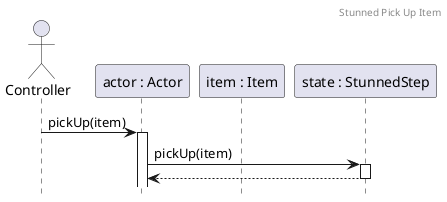 @startuml StunnedPickUp
header Stunned Pick Up Item

hide footbox
autoactivate on

actor A as "Controller"
participant B as "actor : Actor"
participant D as "item : Item"
participant C as "state : StunnedStep"
A -> B : pickUp(item)
B -> C : pickUp(item)
return

@enduml